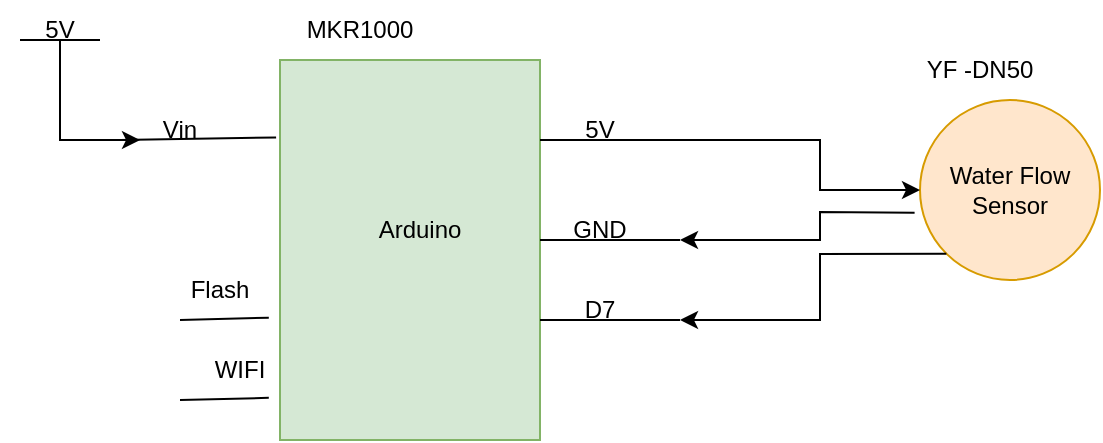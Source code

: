 <mxfile version="21.5.2" type="device">
  <diagram name="Page-1" id="PoN5YOy8r2xWtBs_J4a4">
    <mxGraphModel dx="791" dy="587" grid="0" gridSize="10" guides="1" tooltips="1" connect="1" arrows="1" fold="1" page="1" pageScale="1" pageWidth="850" pageHeight="1100" math="0" shadow="0">
      <root>
        <mxCell id="0" />
        <mxCell id="1" parent="0" />
        <mxCell id="cmkDTEEsIGNF2_mVubtz-1" value="" style="rounded=0;whiteSpace=wrap;html=1;fillColor=#d5e8d4;strokeColor=#82b366;" vertex="1" parent="1">
          <mxGeometry x="200" y="150" width="130" height="190" as="geometry" />
        </mxCell>
        <mxCell id="cmkDTEEsIGNF2_mVubtz-2" value="MKR1000" style="text;html=1;strokeColor=none;fillColor=none;align=center;verticalAlign=middle;whiteSpace=wrap;rounded=0;" vertex="1" parent="1">
          <mxGeometry x="210" y="120" width="60" height="30" as="geometry" />
        </mxCell>
        <mxCell id="cmkDTEEsIGNF2_mVubtz-3" value="" style="endArrow=none;html=1;rounded=0;entryX=-0.015;entryY=0.204;entryDx=0;entryDy=0;entryPerimeter=0;" edge="1" parent="1" target="cmkDTEEsIGNF2_mVubtz-1">
          <mxGeometry width="50" height="50" relative="1" as="geometry">
            <mxPoint x="120" y="190" as="sourcePoint" />
            <mxPoint x="190" y="140" as="targetPoint" />
          </mxGeometry>
        </mxCell>
        <mxCell id="cmkDTEEsIGNF2_mVubtz-4" value="Vin" style="text;html=1;strokeColor=none;fillColor=none;align=center;verticalAlign=middle;whiteSpace=wrap;rounded=0;" vertex="1" parent="1">
          <mxGeometry x="120" y="170" width="60" height="30" as="geometry" />
        </mxCell>
        <mxCell id="cmkDTEEsIGNF2_mVubtz-5" value="" style="endArrow=none;html=1;rounded=0;" edge="1" parent="1">
          <mxGeometry width="50" height="50" relative="1" as="geometry">
            <mxPoint x="330" y="190" as="sourcePoint" />
            <mxPoint x="400" y="190" as="targetPoint" />
          </mxGeometry>
        </mxCell>
        <mxCell id="cmkDTEEsIGNF2_mVubtz-6" value="5V" style="text;html=1;strokeColor=none;fillColor=none;align=center;verticalAlign=middle;whiteSpace=wrap;rounded=0;" vertex="1" parent="1">
          <mxGeometry x="330" y="170" width="60" height="30" as="geometry" />
        </mxCell>
        <mxCell id="cmkDTEEsIGNF2_mVubtz-7" value="" style="endArrow=none;html=1;rounded=0;" edge="1" parent="1">
          <mxGeometry width="50" height="50" relative="1" as="geometry">
            <mxPoint x="330" y="240" as="sourcePoint" />
            <mxPoint x="400" y="240" as="targetPoint" />
          </mxGeometry>
        </mxCell>
        <mxCell id="cmkDTEEsIGNF2_mVubtz-9" value="GND" style="text;html=1;strokeColor=none;fillColor=none;align=center;verticalAlign=middle;whiteSpace=wrap;rounded=0;" vertex="1" parent="1">
          <mxGeometry x="330" y="220" width="60" height="30" as="geometry" />
        </mxCell>
        <mxCell id="cmkDTEEsIGNF2_mVubtz-10" value="" style="endArrow=none;html=1;rounded=0;" edge="1" parent="1">
          <mxGeometry width="50" height="50" relative="1" as="geometry">
            <mxPoint x="330" y="280" as="sourcePoint" />
            <mxPoint x="400" y="280" as="targetPoint" />
          </mxGeometry>
        </mxCell>
        <mxCell id="cmkDTEEsIGNF2_mVubtz-11" value="D7" style="text;html=1;strokeColor=none;fillColor=none;align=center;verticalAlign=middle;whiteSpace=wrap;rounded=0;" vertex="1" parent="1">
          <mxGeometry x="330" y="260" width="60" height="30" as="geometry" />
        </mxCell>
        <mxCell id="cmkDTEEsIGNF2_mVubtz-12" value="" style="ellipse;whiteSpace=wrap;html=1;aspect=fixed;fillColor=#ffe6cc;strokeColor=#d79b00;" vertex="1" parent="1">
          <mxGeometry x="520" y="170" width="90" height="90" as="geometry" />
        </mxCell>
        <mxCell id="cmkDTEEsIGNF2_mVubtz-13" value="" style="endArrow=classic;html=1;rounded=0;entryX=0;entryY=0.5;entryDx=0;entryDy=0;" edge="1" parent="1" target="cmkDTEEsIGNF2_mVubtz-12">
          <mxGeometry width="50" height="50" relative="1" as="geometry">
            <mxPoint x="400" y="190" as="sourcePoint" />
            <mxPoint x="450" y="140" as="targetPoint" />
            <Array as="points">
              <mxPoint x="470" y="190" />
              <mxPoint x="470" y="215" />
            </Array>
          </mxGeometry>
        </mxCell>
        <mxCell id="cmkDTEEsIGNF2_mVubtz-14" value="" style="endArrow=classic;html=1;rounded=0;exitX=-0.03;exitY=0.626;exitDx=0;exitDy=0;exitPerimeter=0;" edge="1" parent="1" source="cmkDTEEsIGNF2_mVubtz-12">
          <mxGeometry width="50" height="50" relative="1" as="geometry">
            <mxPoint x="260" y="270" as="sourcePoint" />
            <mxPoint x="400" y="240" as="targetPoint" />
            <Array as="points">
              <mxPoint x="470" y="226" />
              <mxPoint x="470" y="240" />
            </Array>
          </mxGeometry>
        </mxCell>
        <mxCell id="cmkDTEEsIGNF2_mVubtz-15" value="" style="endArrow=classic;html=1;rounded=0;exitX=0;exitY=1;exitDx=0;exitDy=0;" edge="1" parent="1" source="cmkDTEEsIGNF2_mVubtz-12">
          <mxGeometry width="50" height="50" relative="1" as="geometry">
            <mxPoint x="260" y="270" as="sourcePoint" />
            <mxPoint x="400" y="280" as="targetPoint" />
            <Array as="points">
              <mxPoint x="470" y="247" />
              <mxPoint x="470" y="260" />
              <mxPoint x="470" y="280" />
            </Array>
          </mxGeometry>
        </mxCell>
        <mxCell id="cmkDTEEsIGNF2_mVubtz-16" value="YF -DN50" style="text;html=1;strokeColor=none;fillColor=none;align=center;verticalAlign=middle;whiteSpace=wrap;rounded=0;" vertex="1" parent="1">
          <mxGeometry x="520" y="140" width="60" height="30" as="geometry" />
        </mxCell>
        <mxCell id="cmkDTEEsIGNF2_mVubtz-17" value="Arduino" style="text;html=1;strokeColor=none;fillColor=none;align=center;verticalAlign=middle;whiteSpace=wrap;rounded=0;" vertex="1" parent="1">
          <mxGeometry x="240" y="220" width="60" height="30" as="geometry" />
        </mxCell>
        <mxCell id="cmkDTEEsIGNF2_mVubtz-18" value="Water Flow Sensor" style="text;html=1;strokeColor=none;fillColor=none;align=center;verticalAlign=middle;whiteSpace=wrap;rounded=0;" vertex="1" parent="1">
          <mxGeometry x="530" y="195" width="70" height="40" as="geometry" />
        </mxCell>
        <mxCell id="cmkDTEEsIGNF2_mVubtz-19" value="" style="endArrow=none;html=1;rounded=0;" edge="1" parent="1">
          <mxGeometry width="50" height="50" relative="1" as="geometry">
            <mxPoint x="70" y="140" as="sourcePoint" />
            <mxPoint x="110" y="140" as="targetPoint" />
          </mxGeometry>
        </mxCell>
        <mxCell id="cmkDTEEsIGNF2_mVubtz-20" value="" style="endArrow=classic;html=1;rounded=0;" edge="1" parent="1">
          <mxGeometry width="50" height="50" relative="1" as="geometry">
            <mxPoint x="90" y="140" as="sourcePoint" />
            <mxPoint x="130" y="190" as="targetPoint" />
            <Array as="points">
              <mxPoint x="90" y="190" />
            </Array>
          </mxGeometry>
        </mxCell>
        <mxCell id="cmkDTEEsIGNF2_mVubtz-21" value="5V" style="text;html=1;strokeColor=none;fillColor=none;align=center;verticalAlign=middle;whiteSpace=wrap;rounded=0;" vertex="1" parent="1">
          <mxGeometry x="60" y="120" width="60" height="30" as="geometry" />
        </mxCell>
        <mxCell id="cmkDTEEsIGNF2_mVubtz-22" value="" style="endArrow=none;html=1;rounded=0;entryX=-0.043;entryY=0.889;entryDx=0;entryDy=0;entryPerimeter=0;" edge="1" parent="1" target="cmkDTEEsIGNF2_mVubtz-1">
          <mxGeometry width="50" height="50" relative="1" as="geometry">
            <mxPoint x="150" y="320" as="sourcePoint" />
            <mxPoint x="200" y="310" as="targetPoint" />
          </mxGeometry>
        </mxCell>
        <mxCell id="cmkDTEEsIGNF2_mVubtz-23" value="WIFI" style="text;html=1;strokeColor=none;fillColor=none;align=center;verticalAlign=middle;whiteSpace=wrap;rounded=0;" vertex="1" parent="1">
          <mxGeometry x="150" y="290" width="60" height="30" as="geometry" />
        </mxCell>
        <mxCell id="cmkDTEEsIGNF2_mVubtz-24" value="" style="endArrow=none;html=1;rounded=0;entryX=-0.043;entryY=0.678;entryDx=0;entryDy=0;entryPerimeter=0;" edge="1" parent="1" target="cmkDTEEsIGNF2_mVubtz-1">
          <mxGeometry width="50" height="50" relative="1" as="geometry">
            <mxPoint x="150" y="280" as="sourcePoint" />
            <mxPoint x="200" y="230" as="targetPoint" />
          </mxGeometry>
        </mxCell>
        <mxCell id="cmkDTEEsIGNF2_mVubtz-25" value="Flash" style="text;html=1;strokeColor=none;fillColor=none;align=center;verticalAlign=middle;whiteSpace=wrap;rounded=0;" vertex="1" parent="1">
          <mxGeometry x="140" y="250" width="60" height="30" as="geometry" />
        </mxCell>
      </root>
    </mxGraphModel>
  </diagram>
</mxfile>
